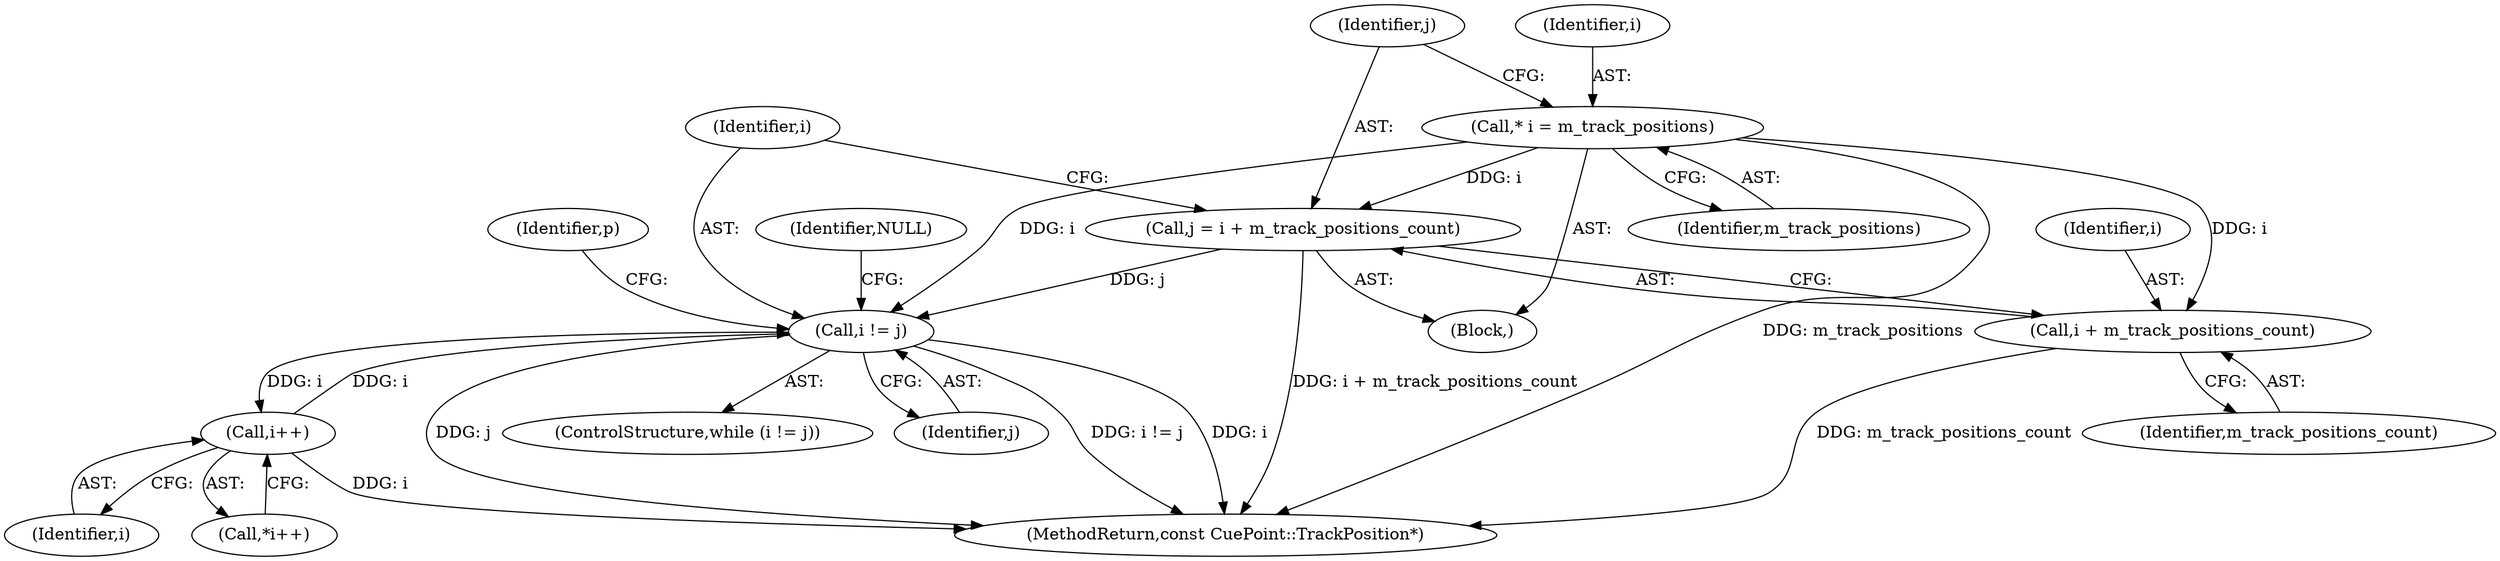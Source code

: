 digraph "1_Android_04839626ed859623901ebd3a5fd483982186b59d_40@pointer" {
"1000111" [label="(Call,* i = m_track_positions)"];
"1000114" [label="(Call,j = i + m_track_positions_count)"];
"1000120" [label="(Call,i != j)"];
"1000128" [label="(Call,i++)"];
"1000116" [label="(Call,i + m_track_positions_count)"];
"1000127" [label="(Call,*i++)"];
"1000129" [label="(Identifier,i)"];
"1000114" [label="(Call,j = i + m_track_positions_count)"];
"1000141" [label="(MethodReturn,const CuePoint::TrackPosition*)"];
"1000113" [label="(Identifier,m_track_positions)"];
"1000120" [label="(Call,i != j)"];
"1000119" [label="(ControlStructure,while (i != j))"];
"1000122" [label="(Identifier,j)"];
"1000128" [label="(Call,i++)"];
"1000140" [label="(Identifier,NULL)"];
"1000117" [label="(Identifier,i)"];
"1000121" [label="(Identifier,i)"];
"1000126" [label="(Identifier,p)"];
"1000103" [label="(Block,)"];
"1000111" [label="(Call,* i = m_track_positions)"];
"1000115" [label="(Identifier,j)"];
"1000116" [label="(Call,i + m_track_positions_count)"];
"1000118" [label="(Identifier,m_track_positions_count)"];
"1000112" [label="(Identifier,i)"];
"1000111" -> "1000103"  [label="AST: "];
"1000111" -> "1000113"  [label="CFG: "];
"1000112" -> "1000111"  [label="AST: "];
"1000113" -> "1000111"  [label="AST: "];
"1000115" -> "1000111"  [label="CFG: "];
"1000111" -> "1000141"  [label="DDG: m_track_positions"];
"1000111" -> "1000114"  [label="DDG: i"];
"1000111" -> "1000116"  [label="DDG: i"];
"1000111" -> "1000120"  [label="DDG: i"];
"1000114" -> "1000103"  [label="AST: "];
"1000114" -> "1000116"  [label="CFG: "];
"1000115" -> "1000114"  [label="AST: "];
"1000116" -> "1000114"  [label="AST: "];
"1000121" -> "1000114"  [label="CFG: "];
"1000114" -> "1000141"  [label="DDG: i + m_track_positions_count"];
"1000114" -> "1000120"  [label="DDG: j"];
"1000120" -> "1000119"  [label="AST: "];
"1000120" -> "1000122"  [label="CFG: "];
"1000121" -> "1000120"  [label="AST: "];
"1000122" -> "1000120"  [label="AST: "];
"1000126" -> "1000120"  [label="CFG: "];
"1000140" -> "1000120"  [label="CFG: "];
"1000120" -> "1000141"  [label="DDG: i"];
"1000120" -> "1000141"  [label="DDG: j"];
"1000120" -> "1000141"  [label="DDG: i != j"];
"1000128" -> "1000120"  [label="DDG: i"];
"1000120" -> "1000128"  [label="DDG: i"];
"1000128" -> "1000127"  [label="AST: "];
"1000128" -> "1000129"  [label="CFG: "];
"1000129" -> "1000128"  [label="AST: "];
"1000127" -> "1000128"  [label="CFG: "];
"1000128" -> "1000141"  [label="DDG: i"];
"1000116" -> "1000118"  [label="CFG: "];
"1000117" -> "1000116"  [label="AST: "];
"1000118" -> "1000116"  [label="AST: "];
"1000116" -> "1000141"  [label="DDG: m_track_positions_count"];
}
